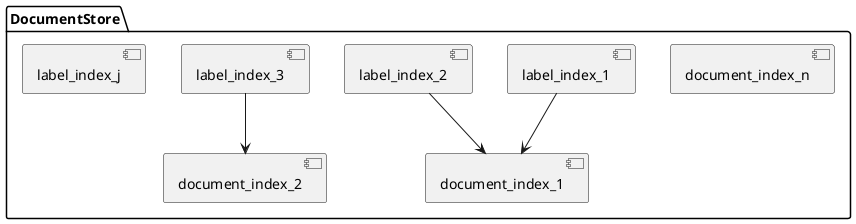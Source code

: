 @startuml
package DocumentStore {
  component document_index_1
  component document_index_2
  component document_index_n
  component label_index_1
  component label_index_2
  component label_index_3
  component label_index_j
}

label_index_1 --> document_index_1
label_index_2 --> document_index_1
label_index_3 --> document_index_2
@enduml

